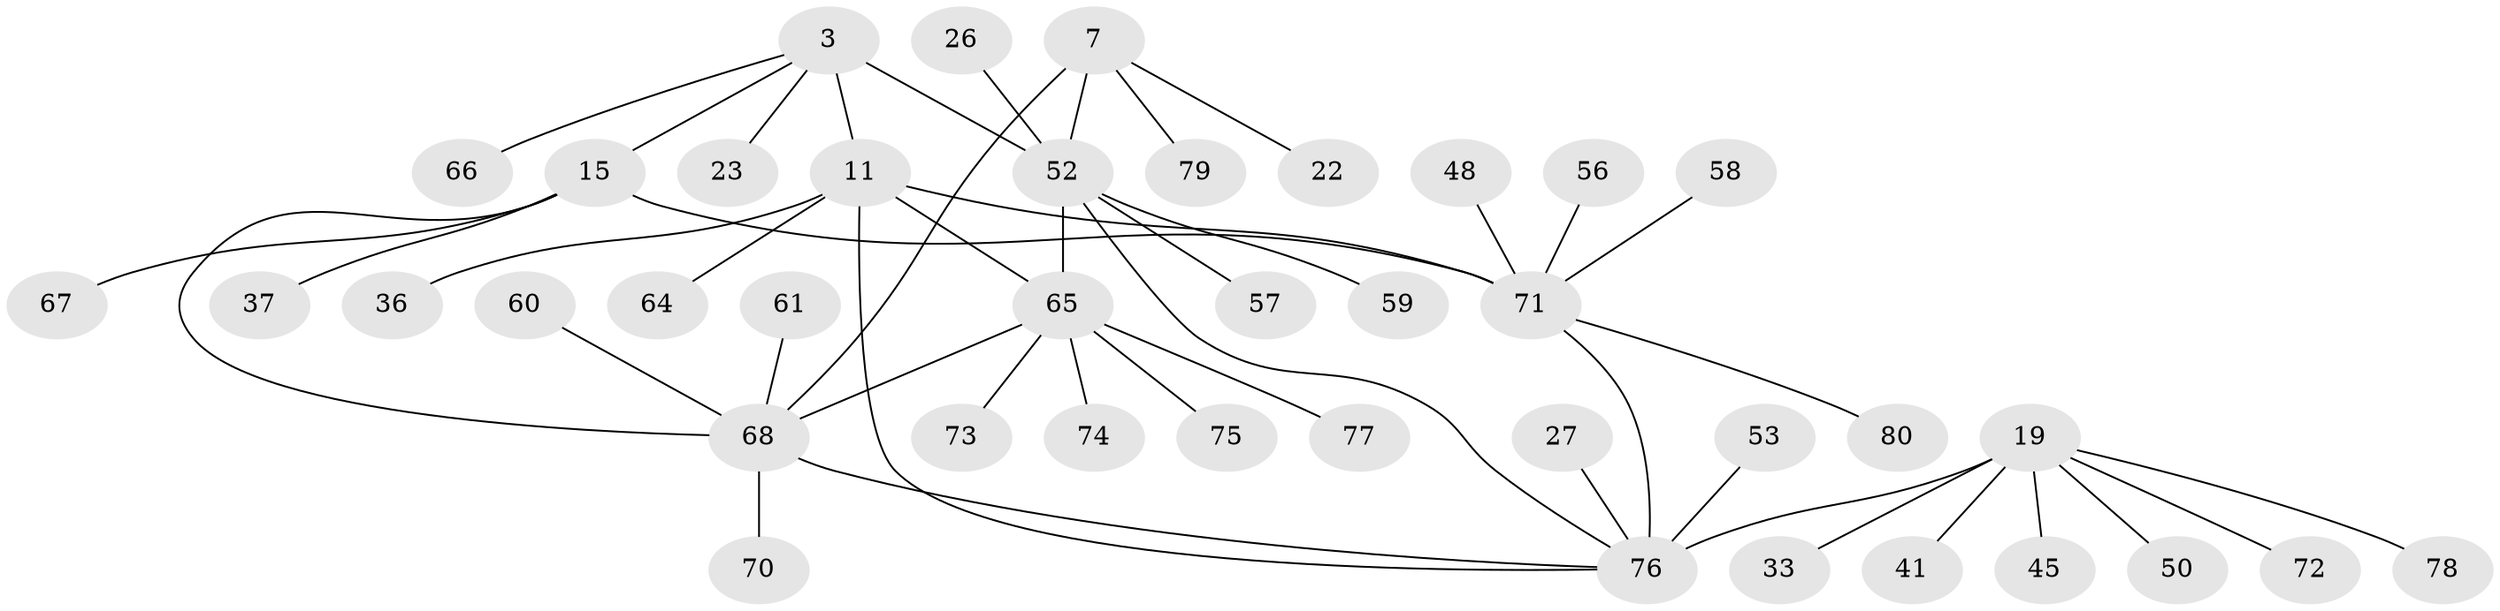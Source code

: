 // original degree distribution, {7: 0.0625, 5: 0.0875, 6: 0.05, 4: 0.0125, 10: 0.0125, 12: 0.0125, 8: 0.0125, 1: 0.6, 3: 0.025, 2: 0.125}
// Generated by graph-tools (version 1.1) at 2025/54/03/09/25 04:54:08]
// undirected, 40 vertices, 46 edges
graph export_dot {
graph [start="1"]
  node [color=gray90,style=filled];
  3 [super="+2"];
  7 [super="+5"];
  11 [super="+10"];
  15 [super="+14"];
  19 [super="+18"];
  22;
  23;
  26;
  27;
  33 [super="+30"];
  36;
  37;
  41 [super="+32"];
  45;
  48;
  50;
  52 [super="+4"];
  53;
  56;
  57;
  58;
  59;
  60;
  61;
  64;
  65 [super="+12+21+28+31+40+46+62+63"];
  66;
  67;
  68 [super="+8+39+49+54+55"];
  70;
  71 [super="+34"];
  72;
  73;
  74;
  75 [super="+35+47"];
  76 [super="+69+20"];
  77;
  78;
  79;
  80;
  3 -- 23;
  3 -- 66;
  3 -- 11;
  3 -- 15;
  3 -- 52 [weight=4];
  7 -- 79;
  7 -- 22;
  7 -- 68 [weight=4];
  7 -- 52;
  11 -- 36;
  11 -- 64;
  11 -- 65 [weight=4];
  11 -- 76;
  11 -- 71;
  15 -- 67;
  15 -- 37;
  15 -- 68;
  15 -- 71 [weight=4];
  19 -- 72;
  19 -- 78;
  19 -- 50;
  19 -- 45;
  19 -- 33;
  19 -- 41;
  19 -- 76 [weight=4];
  26 -- 52;
  27 -- 76;
  48 -- 71;
  52 -- 57;
  52 -- 59;
  52 -- 76;
  52 -- 65;
  53 -- 76;
  56 -- 71;
  58 -- 71;
  60 -- 68;
  61 -- 68;
  65 -- 73;
  65 -- 74;
  65 -- 75;
  65 -- 77;
  65 -- 68;
  68 -- 70;
  68 -- 76;
  71 -- 76;
  71 -- 80;
}
